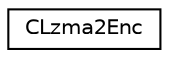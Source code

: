 digraph "Graphical Class Hierarchy"
{
 // LATEX_PDF_SIZE
  edge [fontname="Helvetica",fontsize="10",labelfontname="Helvetica",labelfontsize="10"];
  node [fontname="Helvetica",fontsize="10",shape=record];
  rankdir="LR";
  Node0 [label="CLzma2Enc",height=0.2,width=0.4,color="black", fillcolor="white", style="filled",URL="$struct_c_lzma2_enc.html",tooltip=" "];
}
